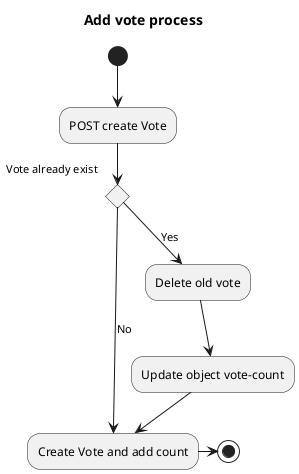 @startuml Add vote
title Add vote process

(*) --> "POST create Vote"

if "Vote already exist" then
  --> [Yes] "Delete old vote"
  --> Update object vote-count

  --> "Create Vote and add count"
else
  --> [No] "Create Vote and add count"
endif
-> (*)
@enduml